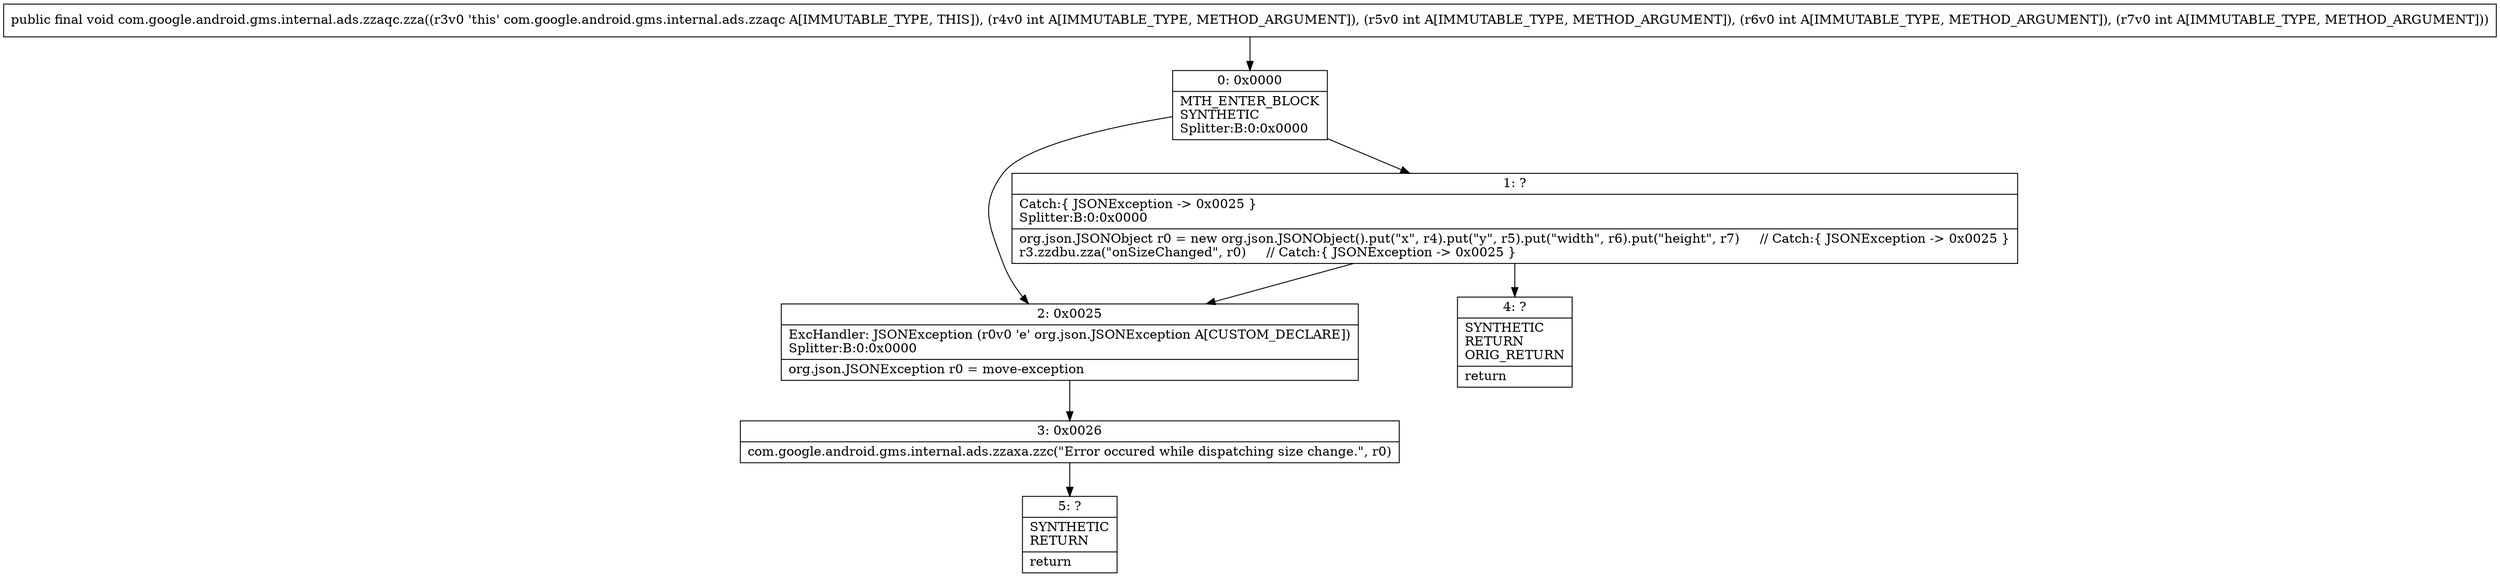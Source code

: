 digraph "CFG forcom.google.android.gms.internal.ads.zzaqc.zza(IIII)V" {
Node_0 [shape=record,label="{0\:\ 0x0000|MTH_ENTER_BLOCK\lSYNTHETIC\lSplitter:B:0:0x0000\l}"];
Node_1 [shape=record,label="{1\:\ ?|Catch:\{ JSONException \-\> 0x0025 \}\lSplitter:B:0:0x0000\l|org.json.JSONObject r0 = new org.json.JSONObject().put(\"x\", r4).put(\"y\", r5).put(\"width\", r6).put(\"height\", r7)     \/\/ Catch:\{ JSONException \-\> 0x0025 \}\lr3.zzdbu.zza(\"onSizeChanged\", r0)     \/\/ Catch:\{ JSONException \-\> 0x0025 \}\l}"];
Node_2 [shape=record,label="{2\:\ 0x0025|ExcHandler: JSONException (r0v0 'e' org.json.JSONException A[CUSTOM_DECLARE])\lSplitter:B:0:0x0000\l|org.json.JSONException r0 = move\-exception\l}"];
Node_3 [shape=record,label="{3\:\ 0x0026|com.google.android.gms.internal.ads.zzaxa.zzc(\"Error occured while dispatching size change.\", r0)\l}"];
Node_4 [shape=record,label="{4\:\ ?|SYNTHETIC\lRETURN\lORIG_RETURN\l|return\l}"];
Node_5 [shape=record,label="{5\:\ ?|SYNTHETIC\lRETURN\l|return\l}"];
MethodNode[shape=record,label="{public final void com.google.android.gms.internal.ads.zzaqc.zza((r3v0 'this' com.google.android.gms.internal.ads.zzaqc A[IMMUTABLE_TYPE, THIS]), (r4v0 int A[IMMUTABLE_TYPE, METHOD_ARGUMENT]), (r5v0 int A[IMMUTABLE_TYPE, METHOD_ARGUMENT]), (r6v0 int A[IMMUTABLE_TYPE, METHOD_ARGUMENT]), (r7v0 int A[IMMUTABLE_TYPE, METHOD_ARGUMENT])) }"];
MethodNode -> Node_0;
Node_0 -> Node_1;
Node_0 -> Node_2;
Node_1 -> Node_2;
Node_1 -> Node_4;
Node_2 -> Node_3;
Node_3 -> Node_5;
}

